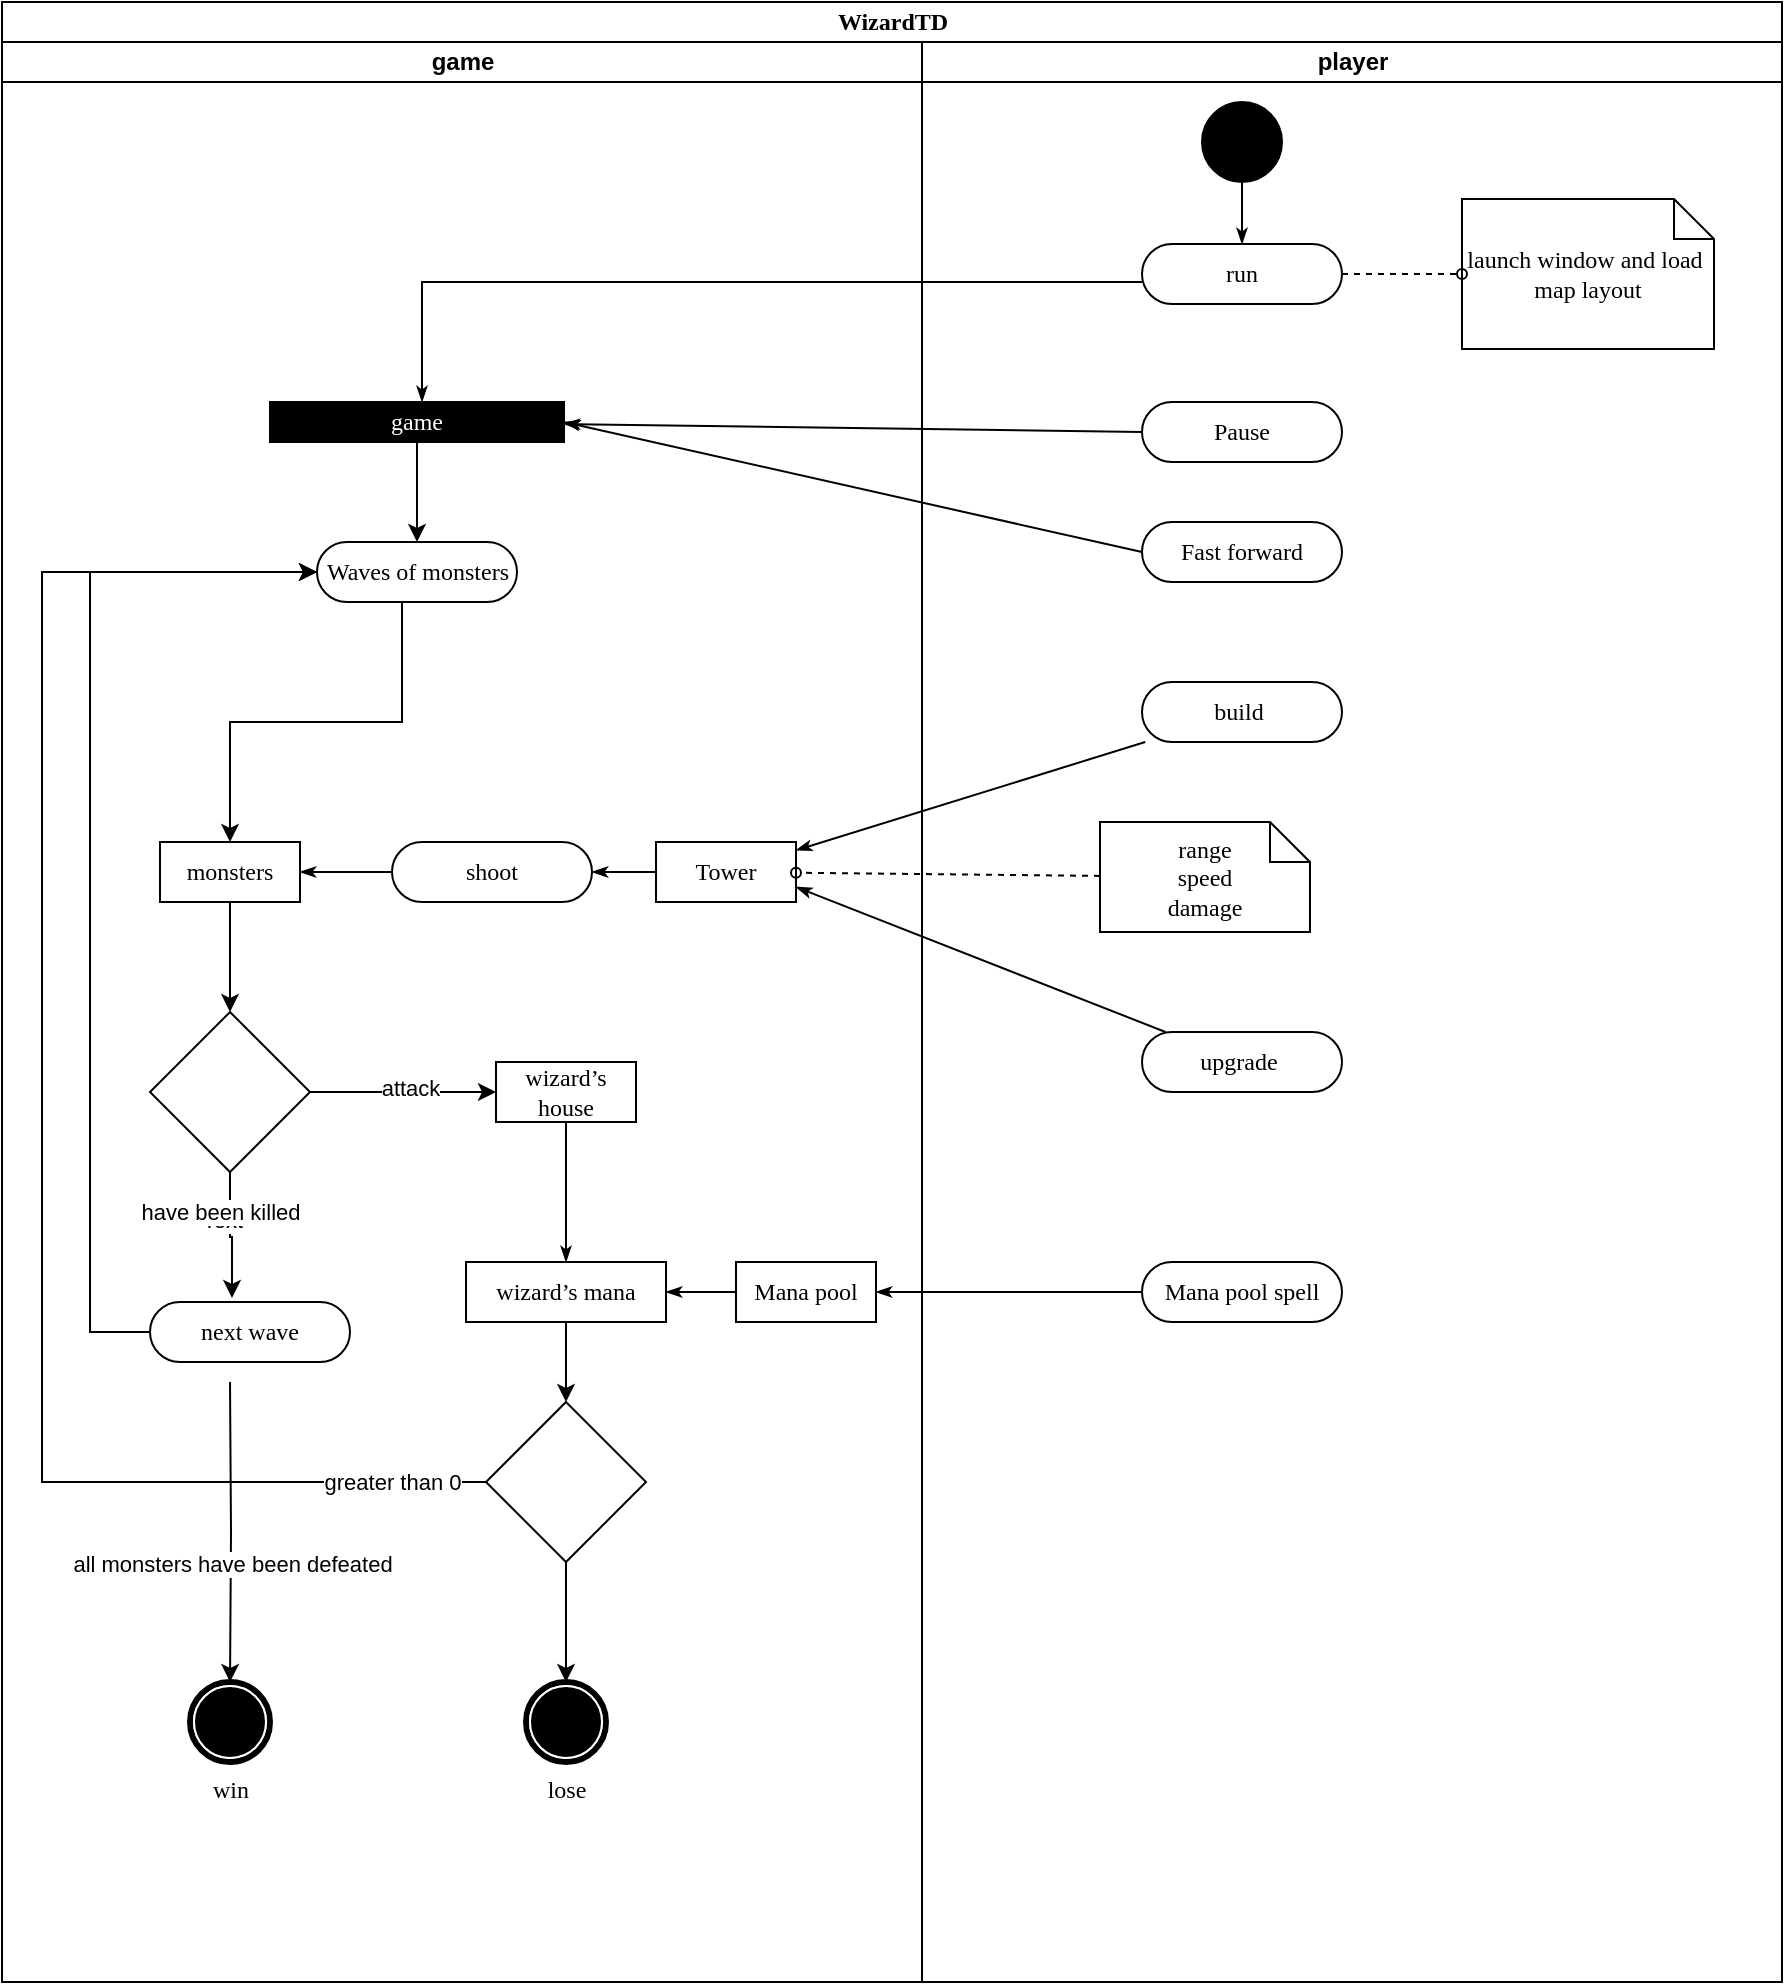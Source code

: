 <mxfile version="22.0.4" type="github">
  <diagram name="Page-1" id="0783ab3e-0a74-02c8-0abd-f7b4e66b4bec">
    <mxGraphModel dx="1386" dy="793" grid="1" gridSize="10" guides="1" tooltips="1" connect="1" arrows="1" fold="1" page="1" pageScale="1" pageWidth="850" pageHeight="1100" background="none" math="0" shadow="0">
      <root>
        <mxCell id="0" />
        <mxCell id="1" parent="0" />
        <mxCell id="1c1d494c118603dd-1" value="WizardTD" style="swimlane;html=1;childLayout=stackLayout;startSize=20;rounded=0;shadow=0;comic=0;labelBackgroundColor=none;strokeWidth=1;fontFamily=Verdana;fontSize=12;align=center;" parent="1" vertex="1">
          <mxGeometry x="40" y="20" width="890" height="990" as="geometry" />
        </mxCell>
        <mxCell id="1c1d494c118603dd-3" value="game" style="swimlane;html=1;startSize=20;" parent="1c1d494c118603dd-1" vertex="1">
          <mxGeometry y="20" width="460" height="970" as="geometry" />
        </mxCell>
        <mxCell id="Y_Ui5xSCy49zF02Gsvw7-6" style="edgeStyle=orthogonalEdgeStyle;rounded=0;orthogonalLoop=1;jettySize=auto;html=1;" edge="1" parent="1c1d494c118603dd-3" source="60571a20871a0731-3" target="Y_Ui5xSCy49zF02Gsvw7-3">
          <mxGeometry relative="1" as="geometry" />
        </mxCell>
        <mxCell id="60571a20871a0731-3" value="&lt;font color=&quot;#ffffff&quot;&gt;game&lt;/font&gt;" style="whiteSpace=wrap;html=1;rounded=0;shadow=0;comic=0;labelBackgroundColor=none;strokeWidth=1;fillColor=#000000;fontFamily=Verdana;fontSize=12;align=center;rotation=0;" parent="1c1d494c118603dd-3" vertex="1">
          <mxGeometry x="134" y="180" width="147" height="20" as="geometry" />
        </mxCell>
        <mxCell id="1c1d494c118603dd-40" style="edgeStyle=none;rounded=0;html=1;labelBackgroundColor=none;startArrow=none;startFill=0;startSize=5;endArrow=classicThin;endFill=1;endSize=5;jettySize=auto;orthogonalLoop=1;strokeWidth=1;fontFamily=Verdana;fontSize=12" parent="1c1d494c118603dd-3" source="1c1d494c118603dd-11" target="Y_Ui5xSCy49zF02Gsvw7-4" edge="1">
          <mxGeometry relative="1" as="geometry" />
        </mxCell>
        <mxCell id="1c1d494c118603dd-11" value="shoot" style="rounded=1;whiteSpace=wrap;html=1;shadow=0;comic=0;labelBackgroundColor=none;strokeWidth=1;fontFamily=Verdana;fontSize=12;align=center;arcSize=50;" parent="1c1d494c118603dd-3" vertex="1">
          <mxGeometry x="195" y="400" width="100" height="30" as="geometry" />
        </mxCell>
        <mxCell id="Y_Ui5xSCy49zF02Gsvw7-5" style="edgeStyle=orthogonalEdgeStyle;rounded=0;orthogonalLoop=1;jettySize=auto;html=1;" edge="1" parent="1c1d494c118603dd-3" source="Y_Ui5xSCy49zF02Gsvw7-3" target="Y_Ui5xSCy49zF02Gsvw7-4">
          <mxGeometry relative="1" as="geometry">
            <Array as="points">
              <mxPoint x="200" y="340" />
              <mxPoint x="114" y="340" />
            </Array>
          </mxGeometry>
        </mxCell>
        <mxCell id="Y_Ui5xSCy49zF02Gsvw7-3" value="Waves of monsters" style="rounded=1;whiteSpace=wrap;html=1;shadow=0;comic=0;labelBackgroundColor=none;strokeWidth=1;fontFamily=Verdana;fontSize=12;align=center;arcSize=50;" vertex="1" parent="1c1d494c118603dd-3">
          <mxGeometry x="157.5" y="250" width="100" height="30" as="geometry" />
        </mxCell>
        <mxCell id="Y_Ui5xSCy49zF02Gsvw7-46" value="" style="edgeStyle=orthogonalEdgeStyle;rounded=0;orthogonalLoop=1;jettySize=auto;html=1;" edge="1" parent="1c1d494c118603dd-3" source="Y_Ui5xSCy49zF02Gsvw7-4" target="Y_Ui5xSCy49zF02Gsvw7-45">
          <mxGeometry relative="1" as="geometry" />
        </mxCell>
        <mxCell id="Y_Ui5xSCy49zF02Gsvw7-4" value="monsters" style="rounded=0;whiteSpace=wrap;html=1;shadow=0;comic=0;labelBackgroundColor=none;strokeWidth=1;fontFamily=Verdana;fontSize=12;align=center;arcSize=50;" vertex="1" parent="1c1d494c118603dd-3">
          <mxGeometry x="79" y="400" width="70" height="30" as="geometry" />
        </mxCell>
        <mxCell id="1c1d494c118603dd-9" value="Tower" style="rounded=0;whiteSpace=wrap;html=1;shadow=0;comic=0;labelBackgroundColor=none;strokeWidth=1;fontFamily=Verdana;fontSize=12;align=center;arcSize=50;" parent="1c1d494c118603dd-3" vertex="1">
          <mxGeometry x="327" y="400" width="70" height="30" as="geometry" />
        </mxCell>
        <mxCell id="1c1d494c118603dd-17" value="Mana pool" style="rounded=0;whiteSpace=wrap;html=1;shadow=0;comic=0;labelBackgroundColor=none;strokeWidth=1;fontFamily=Verdana;fontSize=12;align=center;arcSize=50;" parent="1c1d494c118603dd-3" vertex="1">
          <mxGeometry x="367" y="610" width="70" height="30" as="geometry" />
        </mxCell>
        <mxCell id="Y_Ui5xSCy49zF02Gsvw7-39" value="wizard’s house" style="rounded=0;whiteSpace=wrap;html=1;shadow=0;comic=0;labelBackgroundColor=none;strokeWidth=1;fontFamily=Verdana;fontSize=12;align=center;arcSize=50;" vertex="1" parent="1c1d494c118603dd-3">
          <mxGeometry x="247" y="510" width="70" height="30" as="geometry" />
        </mxCell>
        <mxCell id="Y_Ui5xSCy49zF02Gsvw7-40" style="edgeStyle=none;rounded=0;html=1;labelBackgroundColor=none;startArrow=none;startFill=0;startSize=5;endArrow=classicThin;endFill=1;endSize=5;jettySize=auto;orthogonalLoop=1;strokeWidth=1;fontFamily=Verdana;fontSize=12" edge="1" parent="1c1d494c118603dd-3" source="1c1d494c118603dd-9" target="1c1d494c118603dd-11">
          <mxGeometry relative="1" as="geometry">
            <mxPoint x="165" y="550" as="sourcePoint" />
            <mxPoint x="150" y="590" as="targetPoint" />
          </mxGeometry>
        </mxCell>
        <mxCell id="Y_Ui5xSCy49zF02Gsvw7-48" value="" style="edgeStyle=orthogonalEdgeStyle;rounded=0;orthogonalLoop=1;jettySize=auto;html=1;entryX=0.41;entryY=-0.067;entryDx=0;entryDy=0;entryPerimeter=0;" edge="1" parent="1c1d494c118603dd-3" source="Y_Ui5xSCy49zF02Gsvw7-45" target="Y_Ui5xSCy49zF02Gsvw7-80">
          <mxGeometry relative="1" as="geometry">
            <mxPoint x="114" y="612" as="targetPoint" />
          </mxGeometry>
        </mxCell>
        <mxCell id="Y_Ui5xSCy49zF02Gsvw7-77" value="Text" style="edgeLabel;html=1;align=center;verticalAlign=middle;resizable=0;points=[];" vertex="1" connectable="0" parent="Y_Ui5xSCy49zF02Gsvw7-48">
          <mxGeometry x="-0.244" y="-4" relative="1" as="geometry">
            <mxPoint as="offset" />
          </mxGeometry>
        </mxCell>
        <mxCell id="Y_Ui5xSCy49zF02Gsvw7-79" value="have been killed" style="edgeLabel;html=1;align=center;verticalAlign=middle;resizable=0;points=[];" vertex="1" connectable="0" parent="Y_Ui5xSCy49zF02Gsvw7-48">
          <mxGeometry x="-0.378" y="-5" relative="1" as="geometry">
            <mxPoint as="offset" />
          </mxGeometry>
        </mxCell>
        <mxCell id="Y_Ui5xSCy49zF02Gsvw7-52" value="" style="edgeStyle=orthogonalEdgeStyle;rounded=0;orthogonalLoop=1;jettySize=auto;html=1;" edge="1" parent="1c1d494c118603dd-3" source="Y_Ui5xSCy49zF02Gsvw7-45" target="Y_Ui5xSCy49zF02Gsvw7-39">
          <mxGeometry relative="1" as="geometry" />
        </mxCell>
        <mxCell id="Y_Ui5xSCy49zF02Gsvw7-53" value="attack" style="edgeLabel;html=1;align=center;verticalAlign=middle;resizable=0;points=[];" vertex="1" connectable="0" parent="Y_Ui5xSCy49zF02Gsvw7-52">
          <mxGeometry x="0.075" y="2" relative="1" as="geometry">
            <mxPoint as="offset" />
          </mxGeometry>
        </mxCell>
        <mxCell id="Y_Ui5xSCy49zF02Gsvw7-45" value="" style="rhombus;whiteSpace=wrap;html=1;fontFamily=Verdana;rounded=0;shadow=0;comic=0;labelBackgroundColor=none;strokeWidth=1;arcSize=50;" vertex="1" parent="1c1d494c118603dd-3">
          <mxGeometry x="74" y="485" width="80" height="80" as="geometry" />
        </mxCell>
        <mxCell id="Y_Ui5xSCy49zF02Gsvw7-57" value="" style="edgeStyle=orthogonalEdgeStyle;rounded=0;orthogonalLoop=1;jettySize=auto;html=1;" edge="1" parent="1c1d494c118603dd-3" target="Y_Ui5xSCy49zF02Gsvw7-55">
          <mxGeometry relative="1" as="geometry">
            <mxPoint x="114" y="670" as="sourcePoint" />
            <mxPoint x="114" y="705" as="targetPoint" />
          </mxGeometry>
        </mxCell>
        <mxCell id="Y_Ui5xSCy49zF02Gsvw7-58" value=" all monsters have been defeated" style="edgeLabel;html=1;align=center;verticalAlign=middle;resizable=0;points=[];" vertex="1" connectable="0" parent="Y_Ui5xSCy49zF02Gsvw7-57">
          <mxGeometry x="-0.093" y="-1" relative="1" as="geometry">
            <mxPoint x="1" y="22" as="offset" />
          </mxGeometry>
        </mxCell>
        <mxCell id="Y_Ui5xSCy49zF02Gsvw7-76" value="" style="edgeStyle=orthogonalEdgeStyle;rounded=0;orthogonalLoop=1;jettySize=auto;html=1;entryX=0;entryY=0.5;entryDx=0;entryDy=0;exitX=0;exitY=0.5;exitDx=0;exitDy=0;" edge="1" parent="1c1d494c118603dd-3" source="Y_Ui5xSCy49zF02Gsvw7-80" target="Y_Ui5xSCy49zF02Gsvw7-3">
          <mxGeometry relative="1" as="geometry">
            <mxPoint x="72" y="625" as="sourcePoint" />
            <mxPoint x="20" y="250" as="targetPoint" />
            <Array as="points">
              <mxPoint x="44" y="645" />
              <mxPoint x="44" y="265" />
            </Array>
          </mxGeometry>
        </mxCell>
        <mxCell id="Y_Ui5xSCy49zF02Gsvw7-55" value="win" style="shape=mxgraph.bpmn.shape;html=1;verticalLabelPosition=bottom;labelBackgroundColor=#ffffff;verticalAlign=top;perimeter=ellipsePerimeter;outline=end;symbol=terminate;rounded=0;shadow=0;comic=0;strokeWidth=1;fontFamily=Verdana;fontSize=12;align=center;" vertex="1" parent="1c1d494c118603dd-3">
          <mxGeometry x="94" y="820" width="40" height="40" as="geometry" />
        </mxCell>
        <mxCell id="60571a20871a0731-5" value="lose" style="shape=mxgraph.bpmn.shape;html=1;verticalLabelPosition=bottom;labelBackgroundColor=#ffffff;verticalAlign=top;perimeter=ellipsePerimeter;outline=end;symbol=terminate;rounded=0;shadow=0;comic=0;strokeWidth=1;fontFamily=Verdana;fontSize=12;align=center;" parent="1c1d494c118603dd-3" vertex="1">
          <mxGeometry x="262" y="820" width="40" height="40" as="geometry" />
        </mxCell>
        <mxCell id="Y_Ui5xSCy49zF02Gsvw7-64" value="" style="edgeStyle=orthogonalEdgeStyle;rounded=0;orthogonalLoop=1;jettySize=auto;html=1;" edge="1" parent="1c1d494c118603dd-3" source="Y_Ui5xSCy49zF02Gsvw7-61" target="60571a20871a0731-5">
          <mxGeometry relative="1" as="geometry" />
        </mxCell>
        <mxCell id="Y_Ui5xSCy49zF02Gsvw7-66" value="" style="edgeStyle=orthogonalEdgeStyle;rounded=0;orthogonalLoop=1;jettySize=auto;html=1;entryX=0;entryY=0.5;entryDx=0;entryDy=0;exitX=0;exitY=0.5;exitDx=0;exitDy=0;" edge="1" parent="1c1d494c118603dd-3" source="Y_Ui5xSCy49zF02Gsvw7-61" target="Y_Ui5xSCy49zF02Gsvw7-3">
          <mxGeometry relative="1" as="geometry">
            <mxPoint x="187" y="750" as="targetPoint" />
            <Array as="points">
              <mxPoint x="20" y="720" />
              <mxPoint x="20" y="265" />
            </Array>
          </mxGeometry>
        </mxCell>
        <mxCell id="Y_Ui5xSCy49zF02Gsvw7-90" value="greater than 0" style="edgeLabel;html=1;align=center;verticalAlign=middle;resizable=0;points=[];" vertex="1" connectable="0" parent="Y_Ui5xSCy49zF02Gsvw7-66">
          <mxGeometry x="-0.934" y="1" relative="1" as="geometry">
            <mxPoint x="-20" y="-1" as="offset" />
          </mxGeometry>
        </mxCell>
        <mxCell id="Y_Ui5xSCy49zF02Gsvw7-61" value="" style="rhombus;whiteSpace=wrap;html=1;fontFamily=Verdana;rounded=0;shadow=0;comic=0;labelBackgroundColor=none;strokeWidth=1;arcSize=50;" vertex="1" parent="1c1d494c118603dd-3">
          <mxGeometry x="242" y="680" width="80" height="80" as="geometry" />
        </mxCell>
        <mxCell id="Y_Ui5xSCy49zF02Gsvw7-80" value="next wave" style="rounded=1;whiteSpace=wrap;html=1;shadow=0;comic=0;labelBackgroundColor=none;strokeWidth=1;fontFamily=Verdana;fontSize=12;align=center;arcSize=50;" vertex="1" parent="1c1d494c118603dd-3">
          <mxGeometry x="74" y="630" width="100" height="30" as="geometry" />
        </mxCell>
        <mxCell id="Y_Ui5xSCy49zF02Gsvw7-88" value="" style="edgeStyle=orthogonalEdgeStyle;rounded=0;orthogonalLoop=1;jettySize=auto;html=1;" edge="1" parent="1c1d494c118603dd-3" source="Y_Ui5xSCy49zF02Gsvw7-85" target="Y_Ui5xSCy49zF02Gsvw7-61">
          <mxGeometry relative="1" as="geometry" />
        </mxCell>
        <mxCell id="Y_Ui5xSCy49zF02Gsvw7-85" value="wizard’s mana" style="rounded=0;whiteSpace=wrap;html=1;shadow=0;comic=0;labelBackgroundColor=none;strokeWidth=1;fontFamily=Verdana;fontSize=12;align=center;arcSize=50;" vertex="1" parent="1c1d494c118603dd-3">
          <mxGeometry x="232" y="610" width="100" height="30" as="geometry" />
        </mxCell>
        <mxCell id="Y_Ui5xSCy49zF02Gsvw7-84" style="edgeStyle=none;rounded=0;html=1;labelBackgroundColor=none;startArrow=none;startFill=0;startSize=5;endArrow=classicThin;endFill=1;endSize=5;jettySize=auto;orthogonalLoop=1;strokeWidth=1;fontFamily=Verdana;fontSize=12;" edge="1" parent="1c1d494c118603dd-3" source="1c1d494c118603dd-17" target="Y_Ui5xSCy49zF02Gsvw7-85">
          <mxGeometry relative="1" as="geometry">
            <mxPoint x="592" y="505" as="sourcePoint" />
            <mxPoint x="310" y="650" as="targetPoint" />
          </mxGeometry>
        </mxCell>
        <mxCell id="Y_Ui5xSCy49zF02Gsvw7-83" style="edgeStyle=none;rounded=0;html=1;labelBackgroundColor=none;startArrow=none;startFill=0;startSize=5;endArrow=classicThin;endFill=1;endSize=5;jettySize=auto;orthogonalLoop=1;strokeWidth=1;fontFamily=Verdana;fontSize=12;exitX=0.5;exitY=1;exitDx=0;exitDy=0;" edge="1" parent="1c1d494c118603dd-3" source="Y_Ui5xSCy49zF02Gsvw7-39" target="Y_Ui5xSCy49zF02Gsvw7-85">
          <mxGeometry relative="1" as="geometry">
            <mxPoint x="592" y="505" as="sourcePoint" />
            <mxPoint x="282" y="620" as="targetPoint" />
          </mxGeometry>
        </mxCell>
        <mxCell id="1c1d494c118603dd-51" style="edgeStyle=none;rounded=0;html=1;dashed=1;labelBackgroundColor=none;startArrow=none;startFill=0;startSize=5;endArrow=oval;endFill=0;endSize=5;jettySize=auto;orthogonalLoop=1;strokeWidth=1;fontFamily=Verdana;fontSize=12" parent="1c1d494c118603dd-1" source="1c1d494c118603dd-22" target="1c1d494c118603dd-9" edge="1">
          <mxGeometry relative="1" as="geometry">
            <mxPoint x="700" y="437.164" as="sourcePoint" />
            <mxPoint x="380" y="280" as="targetPoint" />
          </mxGeometry>
        </mxCell>
        <mxCell id="1c1d494c118603dd-4" value="player" style="swimlane;html=1;startSize=20;" parent="1c1d494c118603dd-1" vertex="1">
          <mxGeometry x="460" y="20" width="430" height="970" as="geometry" />
        </mxCell>
        <mxCell id="1c1d494c118603dd-27" style="edgeStyle=orthogonalEdgeStyle;rounded=0;html=1;labelBackgroundColor=none;startArrow=none;startFill=0;startSize=5;endArrow=classicThin;endFill=1;endSize=5;jettySize=auto;orthogonalLoop=1;strokeWidth=1;fontFamily=Verdana;fontSize=12" parent="1c1d494c118603dd-4" source="60571a20871a0731-4" target="60571a20871a0731-8" edge="1">
          <mxGeometry relative="1" as="geometry" />
        </mxCell>
        <mxCell id="60571a20871a0731-4" value="" style="ellipse;whiteSpace=wrap;html=1;rounded=0;shadow=0;comic=0;labelBackgroundColor=none;strokeWidth=1;fillColor=#000000;fontFamily=Verdana;fontSize=12;align=center;" parent="1c1d494c118603dd-4" vertex="1">
          <mxGeometry x="140" y="30" width="40" height="40" as="geometry" />
        </mxCell>
        <mxCell id="60571a20871a0731-8" value="run" style="rounded=1;whiteSpace=wrap;html=1;shadow=0;comic=0;labelBackgroundColor=none;strokeWidth=1;fontFamily=Verdana;fontSize=12;align=center;arcSize=50;" parent="1c1d494c118603dd-4" vertex="1">
          <mxGeometry x="110" y="101" width="100" height="30" as="geometry" />
        </mxCell>
        <mxCell id="1c1d494c118603dd-5" value="build&amp;nbsp;" style="rounded=1;whiteSpace=wrap;html=1;shadow=0;comic=0;labelBackgroundColor=none;strokeWidth=1;fontFamily=Verdana;fontSize=12;align=center;arcSize=50;" parent="1c1d494c118603dd-4" vertex="1">
          <mxGeometry x="110" y="320" width="100" height="30" as="geometry" />
        </mxCell>
        <mxCell id="1c1d494c118603dd-8" value="upgrade&amp;nbsp;" style="rounded=1;whiteSpace=wrap;html=1;shadow=0;comic=0;labelBackgroundColor=none;strokeWidth=1;fontFamily=Verdana;fontSize=12;align=center;arcSize=50;" parent="1c1d494c118603dd-4" vertex="1">
          <mxGeometry x="110" y="495" width="100" height="30" as="geometry" />
        </mxCell>
        <mxCell id="1c1d494c118603dd-22" value="range&lt;br&gt;speed&lt;br&gt;damage" style="shape=note;whiteSpace=wrap;html=1;rounded=0;shadow=0;comic=0;labelBackgroundColor=none;strokeWidth=1;fontFamily=Verdana;fontSize=12;align=center;size=20;" parent="1c1d494c118603dd-4" vertex="1">
          <mxGeometry x="89" y="390" width="105" height="55" as="geometry" />
        </mxCell>
        <mxCell id="Y_Ui5xSCy49zF02Gsvw7-30" value="Pause" style="rounded=1;whiteSpace=wrap;html=1;shadow=0;comic=0;labelBackgroundColor=none;strokeWidth=1;fontFamily=Verdana;fontSize=12;align=center;arcSize=50;" vertex="1" parent="1c1d494c118603dd-4">
          <mxGeometry x="110" y="180" width="100" height="30" as="geometry" />
        </mxCell>
        <mxCell id="Y_Ui5xSCy49zF02Gsvw7-32" value="Fast forward" style="rounded=1;whiteSpace=wrap;html=1;shadow=0;comic=0;labelBackgroundColor=none;strokeWidth=1;fontFamily=Verdana;fontSize=12;align=center;arcSize=50;" vertex="1" parent="1c1d494c118603dd-4">
          <mxGeometry x="110" y="240" width="100" height="30" as="geometry" />
        </mxCell>
        <mxCell id="Y_Ui5xSCy49zF02Gsvw7-33" value="Mana pool spell" style="rounded=1;whiteSpace=wrap;html=1;shadow=0;comic=0;labelBackgroundColor=none;strokeWidth=1;fontFamily=Verdana;fontSize=12;align=center;arcSize=50;" vertex="1" parent="1c1d494c118603dd-4">
          <mxGeometry x="110" y="610" width="100" height="30" as="geometry" />
        </mxCell>
        <mxCell id="Y_Ui5xSCy49zF02Gsvw7-92" value="launch window and load&amp;nbsp; map layout" style="shape=note;whiteSpace=wrap;html=1;rounded=0;shadow=0;comic=0;labelBackgroundColor=none;strokeWidth=1;fontFamily=Verdana;fontSize=12;align=center;size=20;" vertex="1" parent="1c1d494c118603dd-4">
          <mxGeometry x="270" y="78.5" width="126" height="75" as="geometry" />
        </mxCell>
        <mxCell id="Y_Ui5xSCy49zF02Gsvw7-73" style="edgeStyle=none;rounded=0;html=1;dashed=1;labelBackgroundColor=none;startArrow=none;startFill=0;startSize=5;endArrow=oval;endFill=0;endSize=5;jettySize=auto;orthogonalLoop=1;strokeWidth=1;fontFamily=Verdana;fontSize=12" edge="1" parent="1c1d494c118603dd-4" source="60571a20871a0731-8" target="Y_Ui5xSCy49zF02Gsvw7-92">
          <mxGeometry relative="1" as="geometry">
            <mxPoint x="99" y="427" as="sourcePoint" />
            <mxPoint x="-326.378" y="125" as="targetPoint" />
          </mxGeometry>
        </mxCell>
        <mxCell id="1c1d494c118603dd-28" style="edgeStyle=orthogonalEdgeStyle;rounded=0;html=1;labelBackgroundColor=none;startArrow=none;startFill=0;startSize=5;endArrow=classicThin;endFill=1;endSize=5;jettySize=auto;orthogonalLoop=1;strokeWidth=1;fontFamily=Verdana;fontSize=12" parent="1c1d494c118603dd-1" source="60571a20871a0731-8" target="60571a20871a0731-3" edge="1">
          <mxGeometry relative="1" as="geometry">
            <Array as="points">
              <mxPoint x="210" y="140" />
            </Array>
            <mxPoint x="180" y="200" as="targetPoint" />
          </mxGeometry>
        </mxCell>
        <mxCell id="1c1d494c118603dd-33" style="rounded=0;html=1;labelBackgroundColor=none;startArrow=none;startFill=0;startSize=5;endArrow=classicThin;endFill=1;endSize=5;jettySize=auto;orthogonalLoop=1;strokeWidth=1;fontFamily=Verdana;fontSize=12" parent="1c1d494c118603dd-1" source="1c1d494c118603dd-5" target="1c1d494c118603dd-9" edge="1">
          <mxGeometry relative="1" as="geometry" />
        </mxCell>
        <mxCell id="1c1d494c118603dd-38" style="edgeStyle=none;rounded=0;html=1;labelBackgroundColor=none;startArrow=none;startFill=0;startSize=5;endArrow=classicThin;endFill=1;endSize=5;jettySize=auto;orthogonalLoop=1;strokeWidth=1;fontFamily=Verdana;fontSize=12;entryX=1;entryY=0.75;entryDx=0;entryDy=0;" parent="1c1d494c118603dd-1" source="1c1d494c118603dd-8" target="1c1d494c118603dd-9" edge="1">
          <mxGeometry relative="1" as="geometry" />
        </mxCell>
        <mxCell id="Y_Ui5xSCy49zF02Gsvw7-35" style="rounded=0;html=1;labelBackgroundColor=none;startArrow=none;startFill=0;startSize=5;endArrow=classicThin;endFill=1;endSize=5;jettySize=auto;orthogonalLoop=1;strokeWidth=1;fontFamily=Verdana;fontSize=12;exitX=0;exitY=0.5;exitDx=0;exitDy=0;" edge="1" parent="1c1d494c118603dd-1" source="Y_Ui5xSCy49zF02Gsvw7-30" target="60571a20871a0731-3">
          <mxGeometry relative="1" as="geometry">
            <mxPoint x="564" y="370" as="sourcePoint" />
            <mxPoint x="380" y="190" as="targetPoint" />
          </mxGeometry>
        </mxCell>
        <mxCell id="Y_Ui5xSCy49zF02Gsvw7-36" style="rounded=0;html=1;labelBackgroundColor=none;startArrow=none;startFill=0;startSize=5;endArrow=classicThin;endFill=1;endSize=5;jettySize=auto;orthogonalLoop=1;strokeWidth=1;fontFamily=Verdana;fontSize=12;exitX=0;exitY=0.5;exitDx=0;exitDy=0;entryX=1;entryY=0.5;entryDx=0;entryDy=0;" edge="1" parent="1c1d494c118603dd-1" source="Y_Ui5xSCy49zF02Gsvw7-32" target="60571a20871a0731-3">
          <mxGeometry relative="1" as="geometry">
            <mxPoint x="564" y="370" as="sourcePoint" />
            <mxPoint x="337" y="444" as="targetPoint" />
          </mxGeometry>
        </mxCell>
        <mxCell id="Y_Ui5xSCy49zF02Gsvw7-38" style="edgeStyle=none;rounded=0;html=1;labelBackgroundColor=none;startArrow=none;startFill=0;startSize=5;endArrow=classicThin;endFill=1;endSize=5;jettySize=auto;orthogonalLoop=1;strokeWidth=1;fontFamily=Verdana;fontSize=12;entryX=1;entryY=0.5;entryDx=0;entryDy=0;" edge="1" parent="1c1d494c118603dd-1" source="Y_Ui5xSCy49zF02Gsvw7-33" target="1c1d494c118603dd-17">
          <mxGeometry relative="1" as="geometry">
            <mxPoint x="540" y="620" as="sourcePoint" />
            <mxPoint x="337" y="463" as="targetPoint" />
          </mxGeometry>
        </mxCell>
      </root>
    </mxGraphModel>
  </diagram>
</mxfile>
